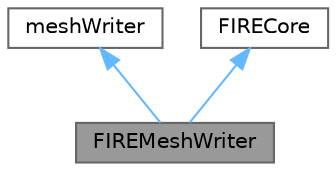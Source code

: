 digraph "FIREMeshWriter"
{
 // LATEX_PDF_SIZE
  bgcolor="transparent";
  edge [fontname=Helvetica,fontsize=10,labelfontname=Helvetica,labelfontsize=10];
  node [fontname=Helvetica,fontsize=10,shape=box,height=0.2,width=0.4];
  Node1 [id="Node000001",label="FIREMeshWriter",height=0.2,width=0.4,color="gray40", fillcolor="grey60", style="filled", fontcolor="black",tooltip="Writes polyMesh in AVL/FIRE polyhedra format (fpma, fpmb)"];
  Node2 -> Node1 [id="edge1_Node000001_Node000002",dir="back",color="steelblue1",style="solid",tooltip=" "];
  Node2 [id="Node000002",label="meshWriter",height=0.2,width=0.4,color="gray40", fillcolor="white", style="filled",URL="$classFoam_1_1meshWriter.html",tooltip="Write OpenFOAM meshes and/or results to another CFD format."];
  Node3 -> Node1 [id="edge2_Node000001_Node000003",dir="back",color="steelblue1",style="solid",tooltip=" "];
  Node3 [id="Node000003",label="FIRECore",height=0.2,width=0.4,color="gray40", fillcolor="white", style="filled",URL="$classFoam_1_1fileFormats_1_1FIRECore.html",tooltip="Core routines used when reading/writing AVL/FIRE files."];
}
